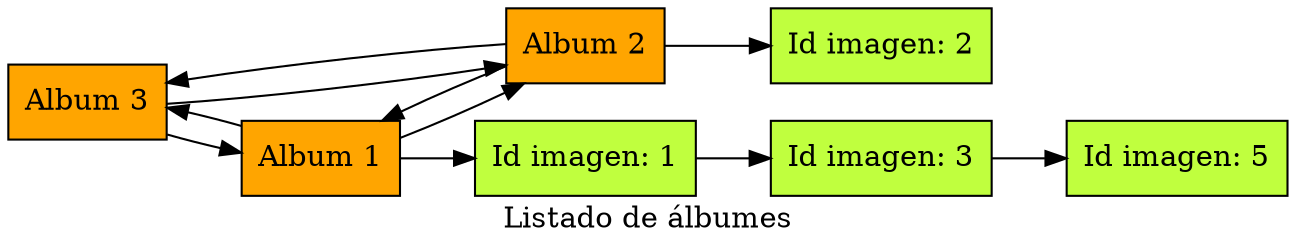 digraph G {
node[shape=box, style=filled];
rankdir="LR"
label="Listado de álbumes";
Nodo1933858802[label="Album 3" fillcolor=orange1];Nodo71106094[label="Album 1" fillcolor=orange1];Nodo1103580985[label="Album 2" fillcolor=orange1];Nodo1933858802->Nodo71106094;
Nodo1933858802->Nodo1103580985;
Nodo71106094->Nodo1103580985;
Nodo71106094->Nodo1933858802;
Nodo71106094->Imagen231421811;
Imagen231421811->Imagen1611877050;
Imagen1611877050->Imagen1079360527;
Nodo1103580985->Nodo1933858802;
Nodo1103580985->Nodo71106094;
Nodo1103580985->Imagen2041421523;
Imagen231421811[label="Id imagen: 1" fillcolor=olivedrab1];Imagen1611877050[label="Id imagen: 3" fillcolor=olivedrab1];Imagen1079360527[label="Id imagen: 5" fillcolor=olivedrab1];Imagen2041421523[label="Id imagen: 2" fillcolor=olivedrab1];}
